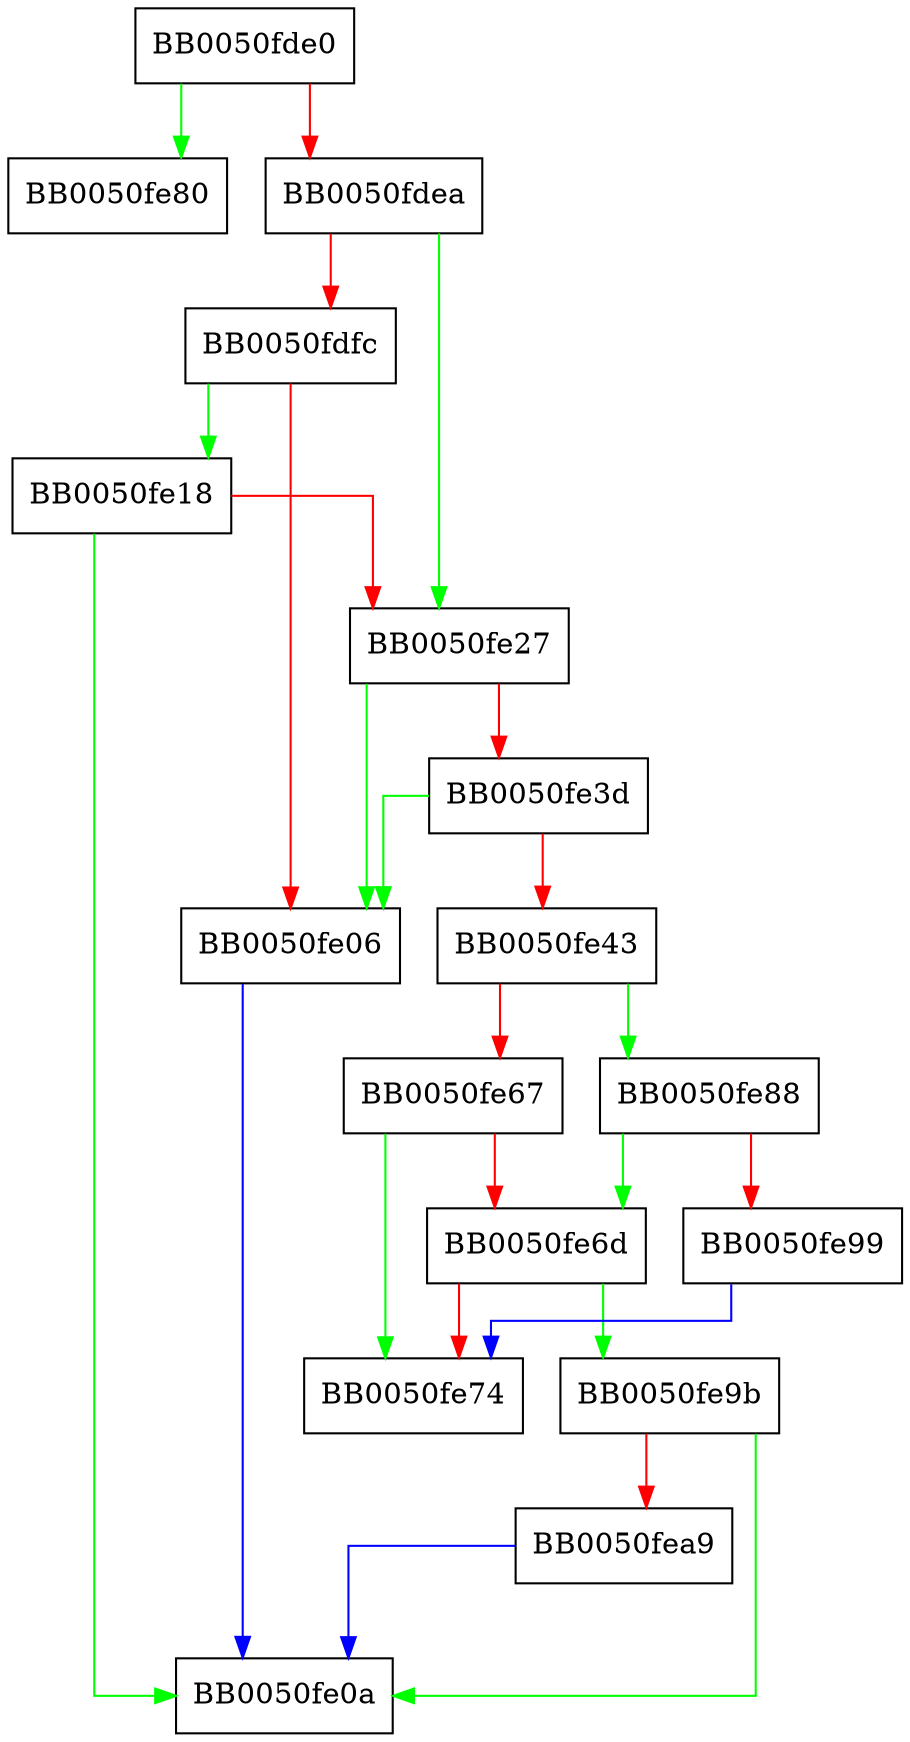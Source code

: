 digraph ossl_json_f64 {
  node [shape="box"];
  graph [splines=ortho];
  BB0050fde0 -> BB0050fe80 [color="green"];
  BB0050fde0 -> BB0050fdea [color="red"];
  BB0050fdea -> BB0050fe27 [color="green"];
  BB0050fdea -> BB0050fdfc [color="red"];
  BB0050fdfc -> BB0050fe18 [color="green"];
  BB0050fdfc -> BB0050fe06 [color="red"];
  BB0050fe06 -> BB0050fe0a [color="blue"];
  BB0050fe18 -> BB0050fe0a [color="green"];
  BB0050fe18 -> BB0050fe27 [color="red"];
  BB0050fe27 -> BB0050fe06 [color="green"];
  BB0050fe27 -> BB0050fe3d [color="red"];
  BB0050fe3d -> BB0050fe06 [color="green"];
  BB0050fe3d -> BB0050fe43 [color="red"];
  BB0050fe43 -> BB0050fe88 [color="green"];
  BB0050fe43 -> BB0050fe67 [color="red"];
  BB0050fe67 -> BB0050fe74 [color="green"];
  BB0050fe67 -> BB0050fe6d [color="red"];
  BB0050fe6d -> BB0050fe9b [color="green"];
  BB0050fe6d -> BB0050fe74 [color="red"];
  BB0050fe88 -> BB0050fe6d [color="green"];
  BB0050fe88 -> BB0050fe99 [color="red"];
  BB0050fe99 -> BB0050fe74 [color="blue"];
  BB0050fe9b -> BB0050fe0a [color="green"];
  BB0050fe9b -> BB0050fea9 [color="red"];
  BB0050fea9 -> BB0050fe0a [color="blue"];
}